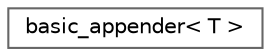 digraph "类继承关系图"
{
 // LATEX_PDF_SIZE
  bgcolor="transparent";
  edge [fontname=Helvetica,fontsize=10,labelfontname=Helvetica,labelfontsize=10];
  node [fontname=Helvetica,fontsize=10,shape=box,height=0.2,width=0.4];
  rankdir="LR";
  Node0 [id="Node000000",label="basic_appender\< T \>",height=0.2,width=0.4,color="grey40", fillcolor="white", style="filled",URL="$classbasic__appender.html",tooltip=" "];
}
